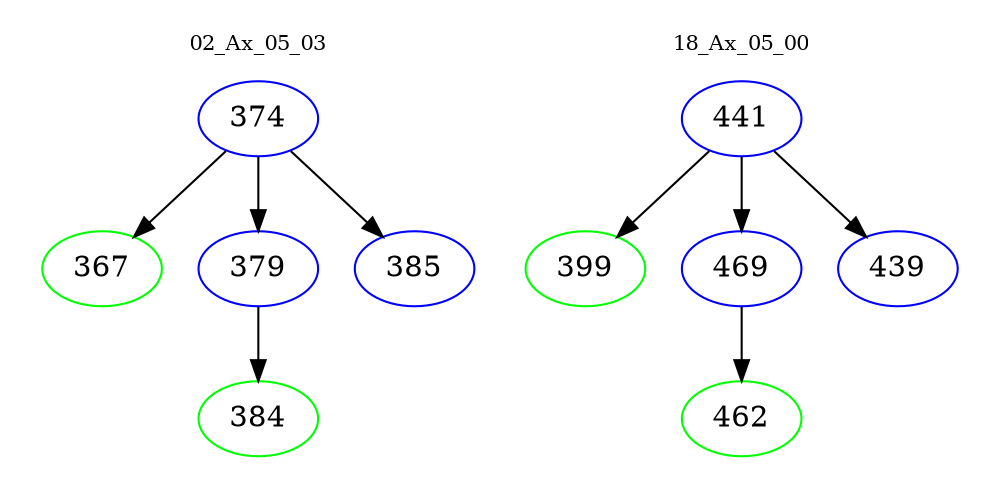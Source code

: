 digraph{
subgraph cluster_0 {
color = white
label = "02_Ax_05_03";
fontsize=10;
T0_374 [label="374", color="blue"]
T0_374 -> T0_367 [color="black"]
T0_367 [label="367", color="green"]
T0_374 -> T0_379 [color="black"]
T0_379 [label="379", color="blue"]
T0_379 -> T0_384 [color="black"]
T0_384 [label="384", color="green"]
T0_374 -> T0_385 [color="black"]
T0_385 [label="385", color="blue"]
}
subgraph cluster_1 {
color = white
label = "18_Ax_05_00";
fontsize=10;
T1_441 [label="441", color="blue"]
T1_441 -> T1_399 [color="black"]
T1_399 [label="399", color="green"]
T1_441 -> T1_469 [color="black"]
T1_469 [label="469", color="blue"]
T1_469 -> T1_462 [color="black"]
T1_462 [label="462", color="green"]
T1_441 -> T1_439 [color="black"]
T1_439 [label="439", color="blue"]
}
}
